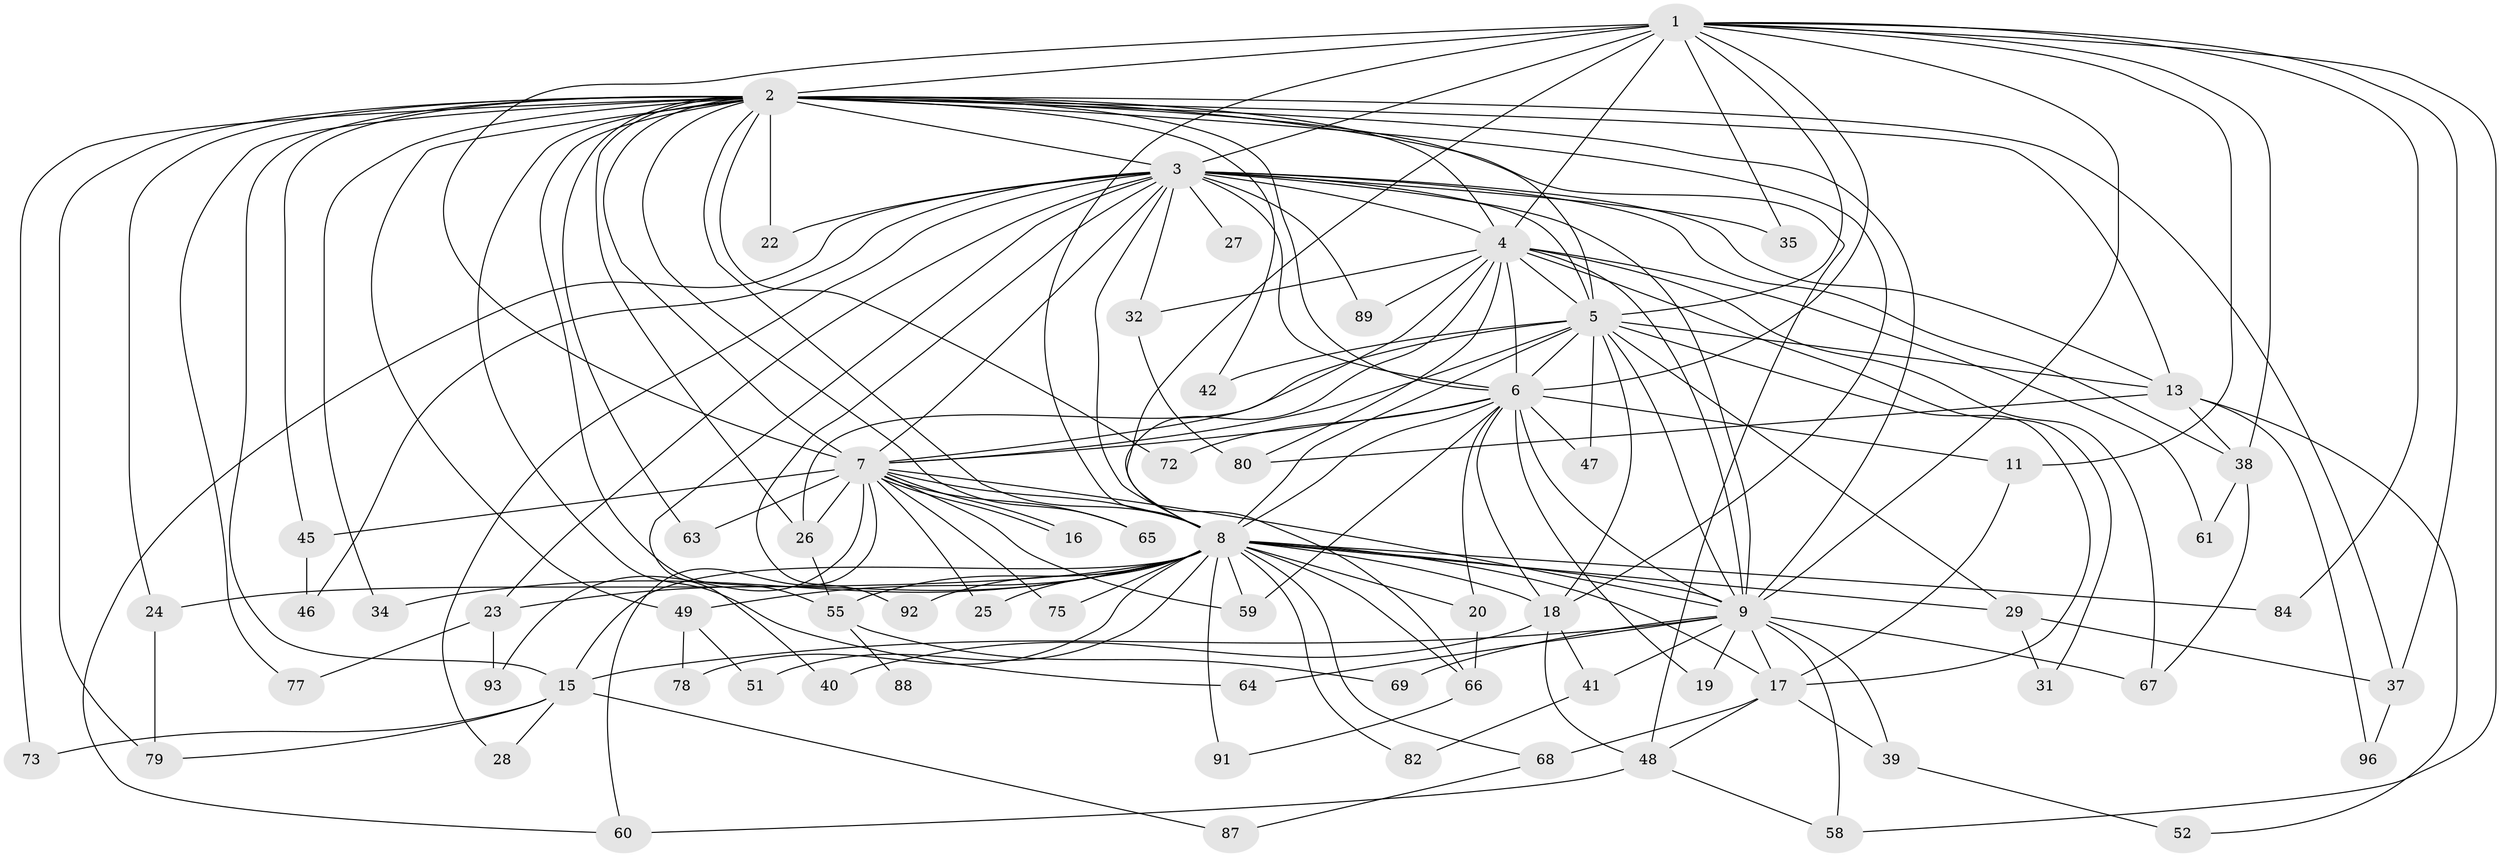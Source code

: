 // original degree distribution, {18: 0.020833333333333332, 16: 0.03125, 23: 0.020833333333333332, 17: 0.010416666666666666, 19: 0.010416666666666666, 32: 0.010416666666666666, 3: 0.23958333333333334, 4: 0.08333333333333333, 6: 0.020833333333333332, 2: 0.5, 7: 0.010416666666666666, 5: 0.041666666666666664}
// Generated by graph-tools (version 1.1) at 2025/41/03/06/25 10:41:43]
// undirected, 70 vertices, 174 edges
graph export_dot {
graph [start="1"]
  node [color=gray90,style=filled];
  1 [super="+36"];
  2 [super="+10"];
  3 [super="+12"];
  4 [super="+71"];
  5 [super="+56"];
  6 [super="+94"];
  7 [super="+33"];
  8 [super="+30"];
  9 [super="+14"];
  11;
  13 [super="+44"];
  15 [super="+50"];
  16;
  17 [super="+21"];
  18 [super="+43"];
  19;
  20;
  22;
  23;
  24 [super="+81"];
  25;
  26 [super="+74"];
  27;
  28;
  29 [super="+54"];
  31;
  32;
  34;
  35;
  37 [super="+95"];
  38 [super="+57"];
  39;
  40;
  41;
  42;
  45;
  46;
  47;
  48 [super="+53"];
  49;
  51;
  52;
  55 [super="+85"];
  58 [super="+62"];
  59;
  60 [super="+86"];
  61;
  63;
  64;
  65;
  66 [super="+70"];
  67 [super="+76"];
  68 [super="+90"];
  69;
  72;
  73;
  75;
  77;
  78;
  79;
  80 [super="+83"];
  82;
  84;
  87;
  88;
  89;
  91;
  92;
  93;
  96;
  1 -- 2 [weight=3];
  1 -- 3;
  1 -- 4 [weight=2];
  1 -- 5;
  1 -- 6;
  1 -- 7;
  1 -- 8;
  1 -- 9;
  1 -- 11;
  1 -- 35;
  1 -- 37;
  1 -- 66;
  1 -- 84;
  1 -- 38;
  1 -- 58;
  2 -- 3 [weight=2];
  2 -- 4 [weight=2];
  2 -- 5 [weight=2];
  2 -- 6 [weight=2];
  2 -- 7 [weight=2];
  2 -- 8 [weight=2];
  2 -- 9 [weight=2];
  2 -- 15;
  2 -- 22;
  2 -- 24;
  2 -- 63;
  2 -- 72;
  2 -- 79;
  2 -- 37;
  2 -- 64;
  2 -- 65;
  2 -- 73;
  2 -- 13;
  2 -- 77;
  2 -- 18;
  2 -- 26;
  2 -- 34;
  2 -- 42;
  2 -- 45;
  2 -- 48;
  2 -- 49;
  2 -- 55;
  3 -- 4;
  3 -- 5;
  3 -- 6;
  3 -- 7;
  3 -- 8 [weight=2];
  3 -- 9 [weight=2];
  3 -- 22;
  3 -- 23;
  3 -- 27 [weight=2];
  3 -- 28;
  3 -- 32;
  3 -- 35;
  3 -- 38;
  3 -- 40;
  3 -- 46;
  3 -- 60;
  3 -- 89;
  3 -- 92;
  3 -- 13;
  4 -- 5;
  4 -- 6;
  4 -- 7 [weight=2];
  4 -- 8;
  4 -- 9;
  4 -- 31;
  4 -- 32;
  4 -- 61;
  4 -- 89;
  4 -- 67;
  4 -- 80;
  5 -- 6;
  5 -- 7;
  5 -- 8;
  5 -- 9;
  5 -- 13;
  5 -- 17;
  5 -- 26;
  5 -- 29;
  5 -- 42;
  5 -- 47;
  5 -- 18;
  6 -- 7;
  6 -- 8;
  6 -- 9;
  6 -- 11;
  6 -- 19;
  6 -- 20;
  6 -- 47;
  6 -- 72;
  6 -- 18;
  6 -- 59;
  7 -- 8;
  7 -- 9;
  7 -- 16;
  7 -- 16;
  7 -- 25;
  7 -- 26;
  7 -- 45;
  7 -- 59;
  7 -- 75;
  7 -- 93;
  7 -- 65;
  7 -- 63;
  7 -- 60;
  8 -- 9;
  8 -- 15;
  8 -- 18;
  8 -- 20;
  8 -- 23;
  8 -- 24;
  8 -- 25;
  8 -- 29 [weight=2];
  8 -- 34;
  8 -- 49;
  8 -- 51;
  8 -- 55;
  8 -- 59;
  8 -- 68;
  8 -- 75;
  8 -- 78;
  8 -- 82;
  8 -- 84;
  8 -- 91;
  8 -- 92;
  8 -- 17;
  8 -- 66;
  9 -- 19;
  9 -- 39;
  9 -- 41;
  9 -- 58;
  9 -- 67;
  9 -- 69;
  9 -- 17;
  9 -- 64;
  9 -- 15;
  11 -- 17;
  13 -- 38;
  13 -- 52;
  13 -- 80;
  13 -- 96;
  15 -- 28;
  15 -- 73;
  15 -- 87;
  15 -- 79;
  17 -- 39;
  17 -- 68 [weight=2];
  17 -- 48;
  18 -- 40;
  18 -- 41;
  18 -- 48;
  20 -- 66;
  23 -- 77;
  23 -- 93;
  24 -- 79;
  26 -- 55;
  29 -- 31;
  29 -- 37;
  32 -- 80;
  37 -- 96;
  38 -- 61;
  38 -- 67;
  39 -- 52;
  41 -- 82;
  45 -- 46;
  48 -- 58;
  48 -- 60;
  49 -- 51;
  49 -- 78;
  55 -- 69;
  55 -- 88 [weight=2];
  66 -- 91;
  68 -- 87;
}
